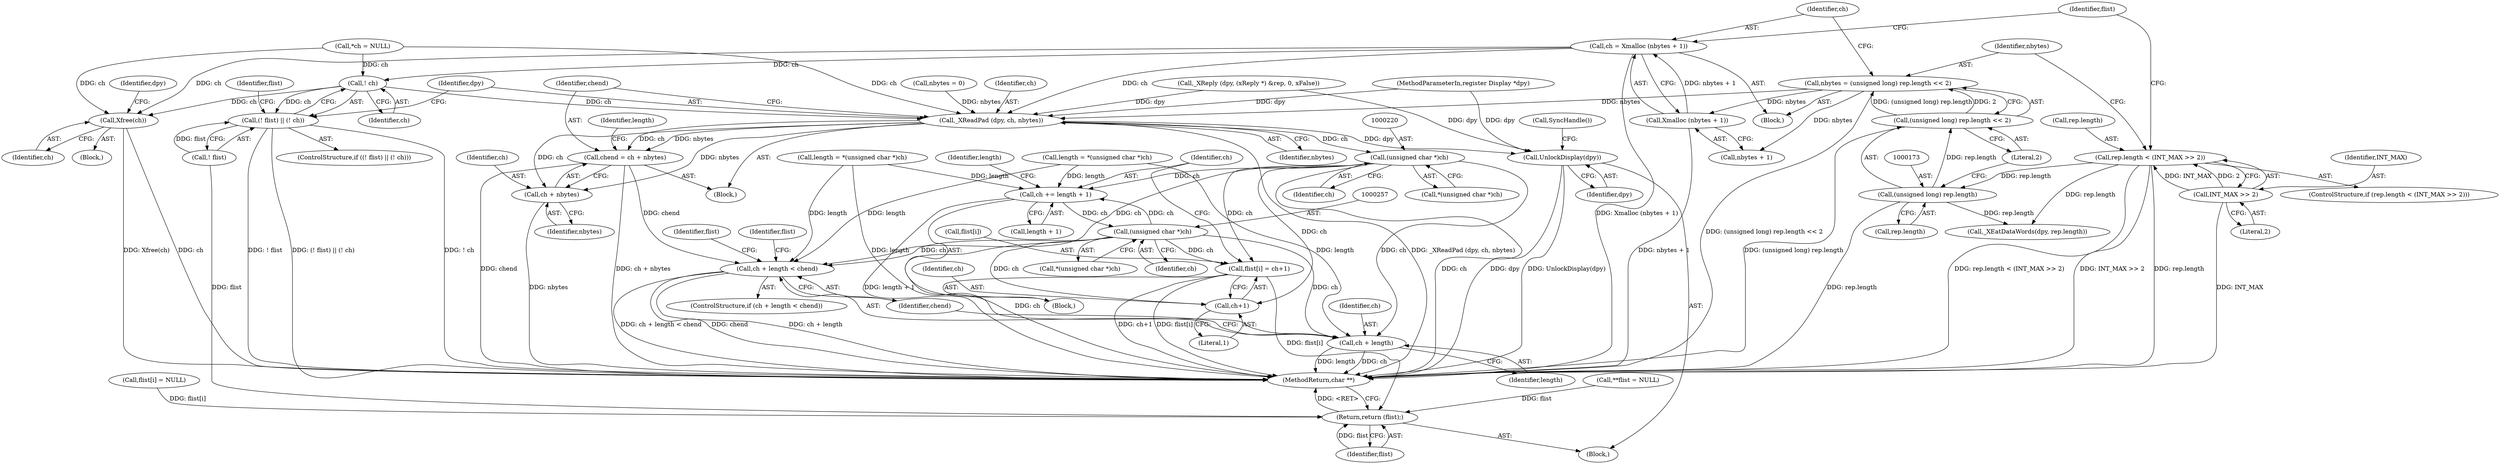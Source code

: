 digraph "0_libx11_dbf72805fd9d7b1846fe9a11b46f3994bfc27fea@API" {
"1000178" [label="(Call,ch = Xmalloc (nbytes + 1))"];
"1000180" [label="(Call,Xmalloc (nbytes + 1))"];
"1000169" [label="(Call,nbytes = (unsigned long) rep.length << 2)"];
"1000171" [label="(Call,(unsigned long) rep.length << 2)"];
"1000172" [label="(Call,(unsigned long) rep.length)"];
"1000161" [label="(Call,rep.length < (INT_MAX >> 2))"];
"1000165" [label="(Call,INT_MAX >> 2)"];
"1000188" [label="(Call,! ch)"];
"1000185" [label="(Call,(! flist) || (! ch))"];
"1000193" [label="(Call,Xfree(ch))"];
"1000207" [label="(Call,_XReadPad (dpy, ch, nbytes))"];
"1000211" [label="(Call,chend = ch + nbytes)"];
"1000235" [label="(Call,ch + length < chend)"];
"1000213" [label="(Call,ch + nbytes)"];
"1000219" [label="(Call,(unsigned char *)ch)"];
"1000236" [label="(Call,ch + length)"];
"1000241" [label="(Call,flist[i] = ch+1)"];
"1000278" [label="(Return,return (flist);)"];
"1000245" [label="(Call,ch+1)"];
"1000248" [label="(Call,ch += length + 1)"];
"1000256" [label="(Call,(unsigned char *)ch)"];
"1000275" [label="(Call,UnlockDisplay(dpy))"];
"1000150" [label="(Block,)"];
"1000112" [label="(Call,nbytes = 0)"];
"1000109" [label="(Block,)"];
"1000178" [label="(Call,ch = Xmalloc (nbytes + 1))"];
"1000167" [label="(Literal,2)"];
"1000214" [label="(Identifier,ch)"];
"1000174" [label="(Call,rep.length)"];
"1000161" [label="(Call,rep.length < (INT_MAX >> 2))"];
"1000116" [label="(Call,**flist = NULL)"];
"1000256" [label="(Call,(unsigned char *)ch)"];
"1000276" [label="(Identifier,dpy)"];
"1000209" [label="(Identifier,ch)"];
"1000216" [label="(Call,length = *(unsigned char *)ch)"];
"1000195" [label="(Call,_XEatDataWords(dpy, rep.length))"];
"1000235" [label="(Call,ch + length < chend)"];
"1000258" [label="(Identifier,ch)"];
"1000234" [label="(ControlStructure,if (ch + length < chend))"];
"1000138" [label="(Call,_XReply (dpy, (xReply *) &rep, 0, xFalse))"];
"1000181" [label="(Call,nbytes + 1)"];
"1000249" [label="(Identifier,ch)"];
"1000254" [label="(Identifier,length)"];
"1000213" [label="(Call,ch + nbytes)"];
"1000186" [label="(Call,! flist)"];
"1000243" [label="(Identifier,flist)"];
"1000219" [label="(Call,(unsigned char *)ch)"];
"1000196" [label="(Identifier,dpy)"];
"1000237" [label="(Identifier,ch)"];
"1000211" [label="(Call,chend = ch + nbytes)"];
"1000188" [label="(Call,! ch)"];
"1000192" [label="(Identifier,flist)"];
"1000177" [label="(Literal,2)"];
"1000266" [label="(Call,flist[i] = NULL)"];
"1000171" [label="(Call,(unsigned long) rep.length << 2)"];
"1000240" [label="(Block,)"];
"1000180" [label="(Call,Xmalloc (nbytes + 1))"];
"1000279" [label="(Identifier,flist)"];
"1000165" [label="(Call,INT_MAX >> 2)"];
"1000253" [label="(Call,length = *(unsigned char *)ch)"];
"1000210" [label="(Identifier,nbytes)"];
"1000238" [label="(Identifier,length)"];
"1000278" [label="(Return,return (flist);)"];
"1000189" [label="(Identifier,ch)"];
"1000212" [label="(Identifier,chend)"];
"1000246" [label="(Identifier,ch)"];
"1000184" [label="(ControlStructure,if ((! flist) || (! ch)))"];
"1000193" [label="(Call,Xfree(ch))"];
"1000245" [label="(Call,ch+1)"];
"1000241" [label="(Call,flist[i] = ch+1)"];
"1000248" [label="(Call,ch += length + 1)"];
"1000166" [label="(Identifier,INT_MAX)"];
"1000172" [label="(Call,(unsigned long) rep.length)"];
"1000280" [label="(MethodReturn,char **)"];
"1000221" [label="(Identifier,ch)"];
"1000236" [label="(Call,ch + length)"];
"1000217" [label="(Identifier,length)"];
"1000187" [label="(Identifier,flist)"];
"1000250" [label="(Call,length + 1)"];
"1000218" [label="(Call,*(unsigned char *)ch)"];
"1000215" [label="(Identifier,nbytes)"];
"1000255" [label="(Call,*(unsigned char *)ch)"];
"1000247" [label="(Literal,1)"];
"1000277" [label="(Call,SyncHandle())"];
"1000162" [label="(Call,rep.length)"];
"1000208" [label="(Identifier,dpy)"];
"1000242" [label="(Call,flist[i])"];
"1000168" [label="(Block,)"];
"1000185" [label="(Call,(! flist) || (! ch))"];
"1000239" [label="(Identifier,chend)"];
"1000268" [label="(Identifier,flist)"];
"1000107" [label="(MethodParameterIn,register Display *dpy)"];
"1000179" [label="(Identifier,ch)"];
"1000160" [label="(ControlStructure,if (rep.length < (INT_MAX >> 2)))"];
"1000207" [label="(Call,_XReadPad (dpy, ch, nbytes))"];
"1000190" [label="(Block,)"];
"1000169" [label="(Call,nbytes = (unsigned long) rep.length << 2)"];
"1000120" [label="(Call,*ch = NULL)"];
"1000275" [label="(Call,UnlockDisplay(dpy))"];
"1000194" [label="(Identifier,ch)"];
"1000170" [label="(Identifier,nbytes)"];
"1000178" -> "1000168"  [label="AST: "];
"1000178" -> "1000180"  [label="CFG: "];
"1000179" -> "1000178"  [label="AST: "];
"1000180" -> "1000178"  [label="AST: "];
"1000187" -> "1000178"  [label="CFG: "];
"1000178" -> "1000280"  [label="DDG: Xmalloc (nbytes + 1)"];
"1000180" -> "1000178"  [label="DDG: nbytes + 1"];
"1000178" -> "1000188"  [label="DDG: ch"];
"1000178" -> "1000193"  [label="DDG: ch"];
"1000178" -> "1000207"  [label="DDG: ch"];
"1000180" -> "1000181"  [label="CFG: "];
"1000181" -> "1000180"  [label="AST: "];
"1000180" -> "1000280"  [label="DDG: nbytes + 1"];
"1000169" -> "1000180"  [label="DDG: nbytes"];
"1000169" -> "1000168"  [label="AST: "];
"1000169" -> "1000171"  [label="CFG: "];
"1000170" -> "1000169"  [label="AST: "];
"1000171" -> "1000169"  [label="AST: "];
"1000179" -> "1000169"  [label="CFG: "];
"1000169" -> "1000280"  [label="DDG: (unsigned long) rep.length << 2"];
"1000171" -> "1000169"  [label="DDG: (unsigned long) rep.length"];
"1000171" -> "1000169"  [label="DDG: 2"];
"1000169" -> "1000181"  [label="DDG: nbytes"];
"1000169" -> "1000207"  [label="DDG: nbytes"];
"1000171" -> "1000177"  [label="CFG: "];
"1000172" -> "1000171"  [label="AST: "];
"1000177" -> "1000171"  [label="AST: "];
"1000171" -> "1000280"  [label="DDG: (unsigned long) rep.length"];
"1000172" -> "1000171"  [label="DDG: rep.length"];
"1000172" -> "1000174"  [label="CFG: "];
"1000173" -> "1000172"  [label="AST: "];
"1000174" -> "1000172"  [label="AST: "];
"1000177" -> "1000172"  [label="CFG: "];
"1000172" -> "1000280"  [label="DDG: rep.length"];
"1000161" -> "1000172"  [label="DDG: rep.length"];
"1000172" -> "1000195"  [label="DDG: rep.length"];
"1000161" -> "1000160"  [label="AST: "];
"1000161" -> "1000165"  [label="CFG: "];
"1000162" -> "1000161"  [label="AST: "];
"1000165" -> "1000161"  [label="AST: "];
"1000170" -> "1000161"  [label="CFG: "];
"1000187" -> "1000161"  [label="CFG: "];
"1000161" -> "1000280"  [label="DDG: rep.length"];
"1000161" -> "1000280"  [label="DDG: rep.length < (INT_MAX >> 2)"];
"1000161" -> "1000280"  [label="DDG: INT_MAX >> 2"];
"1000165" -> "1000161"  [label="DDG: INT_MAX"];
"1000165" -> "1000161"  [label="DDG: 2"];
"1000161" -> "1000195"  [label="DDG: rep.length"];
"1000165" -> "1000167"  [label="CFG: "];
"1000166" -> "1000165"  [label="AST: "];
"1000167" -> "1000165"  [label="AST: "];
"1000165" -> "1000280"  [label="DDG: INT_MAX"];
"1000188" -> "1000185"  [label="AST: "];
"1000188" -> "1000189"  [label="CFG: "];
"1000189" -> "1000188"  [label="AST: "];
"1000185" -> "1000188"  [label="CFG: "];
"1000188" -> "1000185"  [label="DDG: ch"];
"1000120" -> "1000188"  [label="DDG: ch"];
"1000188" -> "1000193"  [label="DDG: ch"];
"1000188" -> "1000207"  [label="DDG: ch"];
"1000185" -> "1000184"  [label="AST: "];
"1000185" -> "1000186"  [label="CFG: "];
"1000186" -> "1000185"  [label="AST: "];
"1000192" -> "1000185"  [label="CFG: "];
"1000208" -> "1000185"  [label="CFG: "];
"1000185" -> "1000280"  [label="DDG: (! flist) || (! ch)"];
"1000185" -> "1000280"  [label="DDG: ! ch"];
"1000185" -> "1000280"  [label="DDG: ! flist"];
"1000186" -> "1000185"  [label="DDG: flist"];
"1000193" -> "1000190"  [label="AST: "];
"1000193" -> "1000194"  [label="CFG: "];
"1000194" -> "1000193"  [label="AST: "];
"1000196" -> "1000193"  [label="CFG: "];
"1000193" -> "1000280"  [label="DDG: ch"];
"1000193" -> "1000280"  [label="DDG: Xfree(ch)"];
"1000120" -> "1000193"  [label="DDG: ch"];
"1000207" -> "1000150"  [label="AST: "];
"1000207" -> "1000210"  [label="CFG: "];
"1000208" -> "1000207"  [label="AST: "];
"1000209" -> "1000207"  [label="AST: "];
"1000210" -> "1000207"  [label="AST: "];
"1000212" -> "1000207"  [label="CFG: "];
"1000207" -> "1000280"  [label="DDG: _XReadPad (dpy, ch, nbytes)"];
"1000138" -> "1000207"  [label="DDG: dpy"];
"1000107" -> "1000207"  [label="DDG: dpy"];
"1000120" -> "1000207"  [label="DDG: ch"];
"1000112" -> "1000207"  [label="DDG: nbytes"];
"1000207" -> "1000211"  [label="DDG: ch"];
"1000207" -> "1000211"  [label="DDG: nbytes"];
"1000207" -> "1000213"  [label="DDG: ch"];
"1000207" -> "1000213"  [label="DDG: nbytes"];
"1000207" -> "1000219"  [label="DDG: ch"];
"1000207" -> "1000275"  [label="DDG: dpy"];
"1000211" -> "1000150"  [label="AST: "];
"1000211" -> "1000213"  [label="CFG: "];
"1000212" -> "1000211"  [label="AST: "];
"1000213" -> "1000211"  [label="AST: "];
"1000217" -> "1000211"  [label="CFG: "];
"1000211" -> "1000280"  [label="DDG: chend"];
"1000211" -> "1000280"  [label="DDG: ch + nbytes"];
"1000211" -> "1000235"  [label="DDG: chend"];
"1000235" -> "1000234"  [label="AST: "];
"1000235" -> "1000239"  [label="CFG: "];
"1000236" -> "1000235"  [label="AST: "];
"1000239" -> "1000235"  [label="AST: "];
"1000243" -> "1000235"  [label="CFG: "];
"1000268" -> "1000235"  [label="CFG: "];
"1000235" -> "1000280"  [label="DDG: ch + length"];
"1000235" -> "1000280"  [label="DDG: chend"];
"1000235" -> "1000280"  [label="DDG: ch + length < chend"];
"1000219" -> "1000235"  [label="DDG: ch"];
"1000256" -> "1000235"  [label="DDG: ch"];
"1000216" -> "1000235"  [label="DDG: length"];
"1000253" -> "1000235"  [label="DDG: length"];
"1000213" -> "1000215"  [label="CFG: "];
"1000214" -> "1000213"  [label="AST: "];
"1000215" -> "1000213"  [label="AST: "];
"1000213" -> "1000280"  [label="DDG: nbytes"];
"1000219" -> "1000218"  [label="AST: "];
"1000219" -> "1000221"  [label="CFG: "];
"1000220" -> "1000219"  [label="AST: "];
"1000221" -> "1000219"  [label="AST: "];
"1000218" -> "1000219"  [label="CFG: "];
"1000219" -> "1000280"  [label="DDG: ch"];
"1000219" -> "1000236"  [label="DDG: ch"];
"1000219" -> "1000241"  [label="DDG: ch"];
"1000219" -> "1000245"  [label="DDG: ch"];
"1000219" -> "1000248"  [label="DDG: ch"];
"1000236" -> "1000238"  [label="CFG: "];
"1000237" -> "1000236"  [label="AST: "];
"1000238" -> "1000236"  [label="AST: "];
"1000239" -> "1000236"  [label="CFG: "];
"1000236" -> "1000280"  [label="DDG: ch"];
"1000236" -> "1000280"  [label="DDG: length"];
"1000256" -> "1000236"  [label="DDG: ch"];
"1000216" -> "1000236"  [label="DDG: length"];
"1000253" -> "1000236"  [label="DDG: length"];
"1000241" -> "1000240"  [label="AST: "];
"1000241" -> "1000245"  [label="CFG: "];
"1000242" -> "1000241"  [label="AST: "];
"1000245" -> "1000241"  [label="AST: "];
"1000249" -> "1000241"  [label="CFG: "];
"1000241" -> "1000280"  [label="DDG: flist[i]"];
"1000241" -> "1000280"  [label="DDG: ch+1"];
"1000256" -> "1000241"  [label="DDG: ch"];
"1000241" -> "1000278"  [label="DDG: flist[i]"];
"1000278" -> "1000109"  [label="AST: "];
"1000278" -> "1000279"  [label="CFG: "];
"1000279" -> "1000278"  [label="AST: "];
"1000280" -> "1000278"  [label="CFG: "];
"1000278" -> "1000280"  [label="DDG: <RET>"];
"1000279" -> "1000278"  [label="DDG: flist"];
"1000116" -> "1000278"  [label="DDG: flist"];
"1000186" -> "1000278"  [label="DDG: flist"];
"1000266" -> "1000278"  [label="DDG: flist[i]"];
"1000245" -> "1000247"  [label="CFG: "];
"1000246" -> "1000245"  [label="AST: "];
"1000247" -> "1000245"  [label="AST: "];
"1000256" -> "1000245"  [label="DDG: ch"];
"1000248" -> "1000240"  [label="AST: "];
"1000248" -> "1000250"  [label="CFG: "];
"1000249" -> "1000248"  [label="AST: "];
"1000250" -> "1000248"  [label="AST: "];
"1000254" -> "1000248"  [label="CFG: "];
"1000248" -> "1000280"  [label="DDG: length + 1"];
"1000216" -> "1000248"  [label="DDG: length"];
"1000253" -> "1000248"  [label="DDG: length"];
"1000256" -> "1000248"  [label="DDG: ch"];
"1000248" -> "1000256"  [label="DDG: ch"];
"1000256" -> "1000255"  [label="AST: "];
"1000256" -> "1000258"  [label="CFG: "];
"1000257" -> "1000256"  [label="AST: "];
"1000258" -> "1000256"  [label="AST: "];
"1000255" -> "1000256"  [label="CFG: "];
"1000256" -> "1000280"  [label="DDG: ch"];
"1000275" -> "1000109"  [label="AST: "];
"1000275" -> "1000276"  [label="CFG: "];
"1000276" -> "1000275"  [label="AST: "];
"1000277" -> "1000275"  [label="CFG: "];
"1000275" -> "1000280"  [label="DDG: UnlockDisplay(dpy)"];
"1000275" -> "1000280"  [label="DDG: dpy"];
"1000138" -> "1000275"  [label="DDG: dpy"];
"1000107" -> "1000275"  [label="DDG: dpy"];
}
